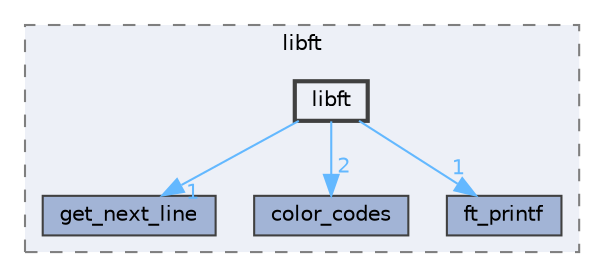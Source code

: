 digraph "lib/libft/libft"
{
 // LATEX_PDF_SIZE
  bgcolor="transparent";
  edge [fontname=Helvetica,fontsize=10,labelfontname=Helvetica,labelfontsize=10];
  node [fontname=Helvetica,fontsize=10,shape=box,height=0.2,width=0.4];
  compound=true
  subgraph clusterdir_c9da52723279fdd7d12e00356892e9e5 {
    graph [ bgcolor="#edf0f7", pencolor="grey50", label="libft", fontname=Helvetica,fontsize=10 style="filled,dashed", URL="dir_c9da52723279fdd7d12e00356892e9e5.html",tooltip=""]
  dir_1658ab69b370ef9bd233e60ade3d7cd9 [label="get_next_line", fillcolor="#a2b4d6", color="grey25", style="filled", URL="dir_1658ab69b370ef9bd233e60ade3d7cd9.html",tooltip=""];
  dir_1e3a86fc5d3567cf819ca1e646df3b25 [label="color_codes", fillcolor="#a2b4d6", color="grey25", style="filled", URL="dir_1e3a86fc5d3567cf819ca1e646df3b25.html",tooltip=""];
  dir_a821af3dff78fed06d6d96cbaddfbd64 [label="ft_printf", fillcolor="#a2b4d6", color="grey25", style="filled", URL="dir_a821af3dff78fed06d6d96cbaddfbd64.html",tooltip=""];
  dir_968d47ffe627ddfc7390d54010d88b48 [label="libft", fillcolor="#edf0f7", color="grey25", style="filled,bold", URL="dir_968d47ffe627ddfc7390d54010d88b48.html",tooltip=""];
  }
  dir_968d47ffe627ddfc7390d54010d88b48->dir_1658ab69b370ef9bd233e60ade3d7cd9 [headlabel="1", labeldistance=1.5 headhref="dir_000006_000002.html" href="dir_000006_000002.html" color="steelblue1" fontcolor="steelblue1"];
  dir_968d47ffe627ddfc7390d54010d88b48->dir_1e3a86fc5d3567cf819ca1e646df3b25 [headlabel="2", labeldistance=1.5 headhref="dir_000006_000000.html" href="dir_000006_000000.html" color="steelblue1" fontcolor="steelblue1"];
  dir_968d47ffe627ddfc7390d54010d88b48->dir_a821af3dff78fed06d6d96cbaddfbd64 [headlabel="1", labeldistance=1.5 headhref="dir_000006_000001.html" href="dir_000006_000001.html" color="steelblue1" fontcolor="steelblue1"];
}
